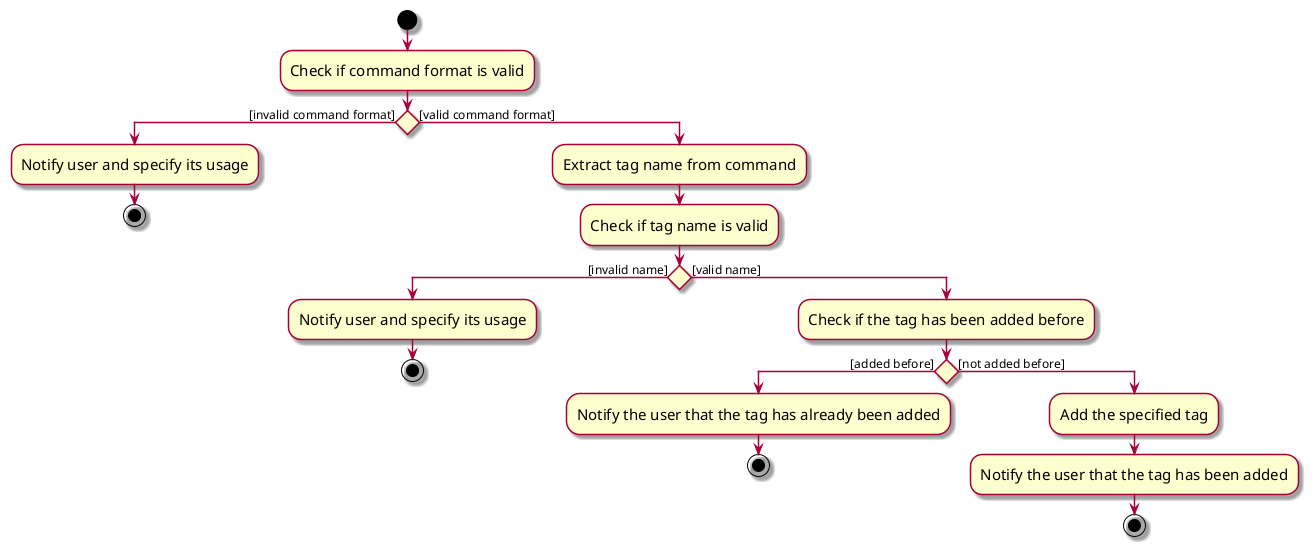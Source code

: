 @startuml
skin rose
skinparam ActivityFontSize 15
skinparam ArrowFontSize 12
start
:Check if command format is valid;
if () then ([invalid command format])
:Notify user and specify its usage;
stop
else ([valid command format])
:Extract tag name from command;
:Check if tag name is valid;
if () then ([invalid name])
    :Notify user and specify its usage;
    stop
else ([valid name])
    :Check if the tag has been added before;
if () then ([added before])
    :Notify the user that the tag has already been added;
    stop
else ([not added before])
    :Add the specified tag;
    :Notify the user that the tag has been added;
    stop


@enduml
@enduml
